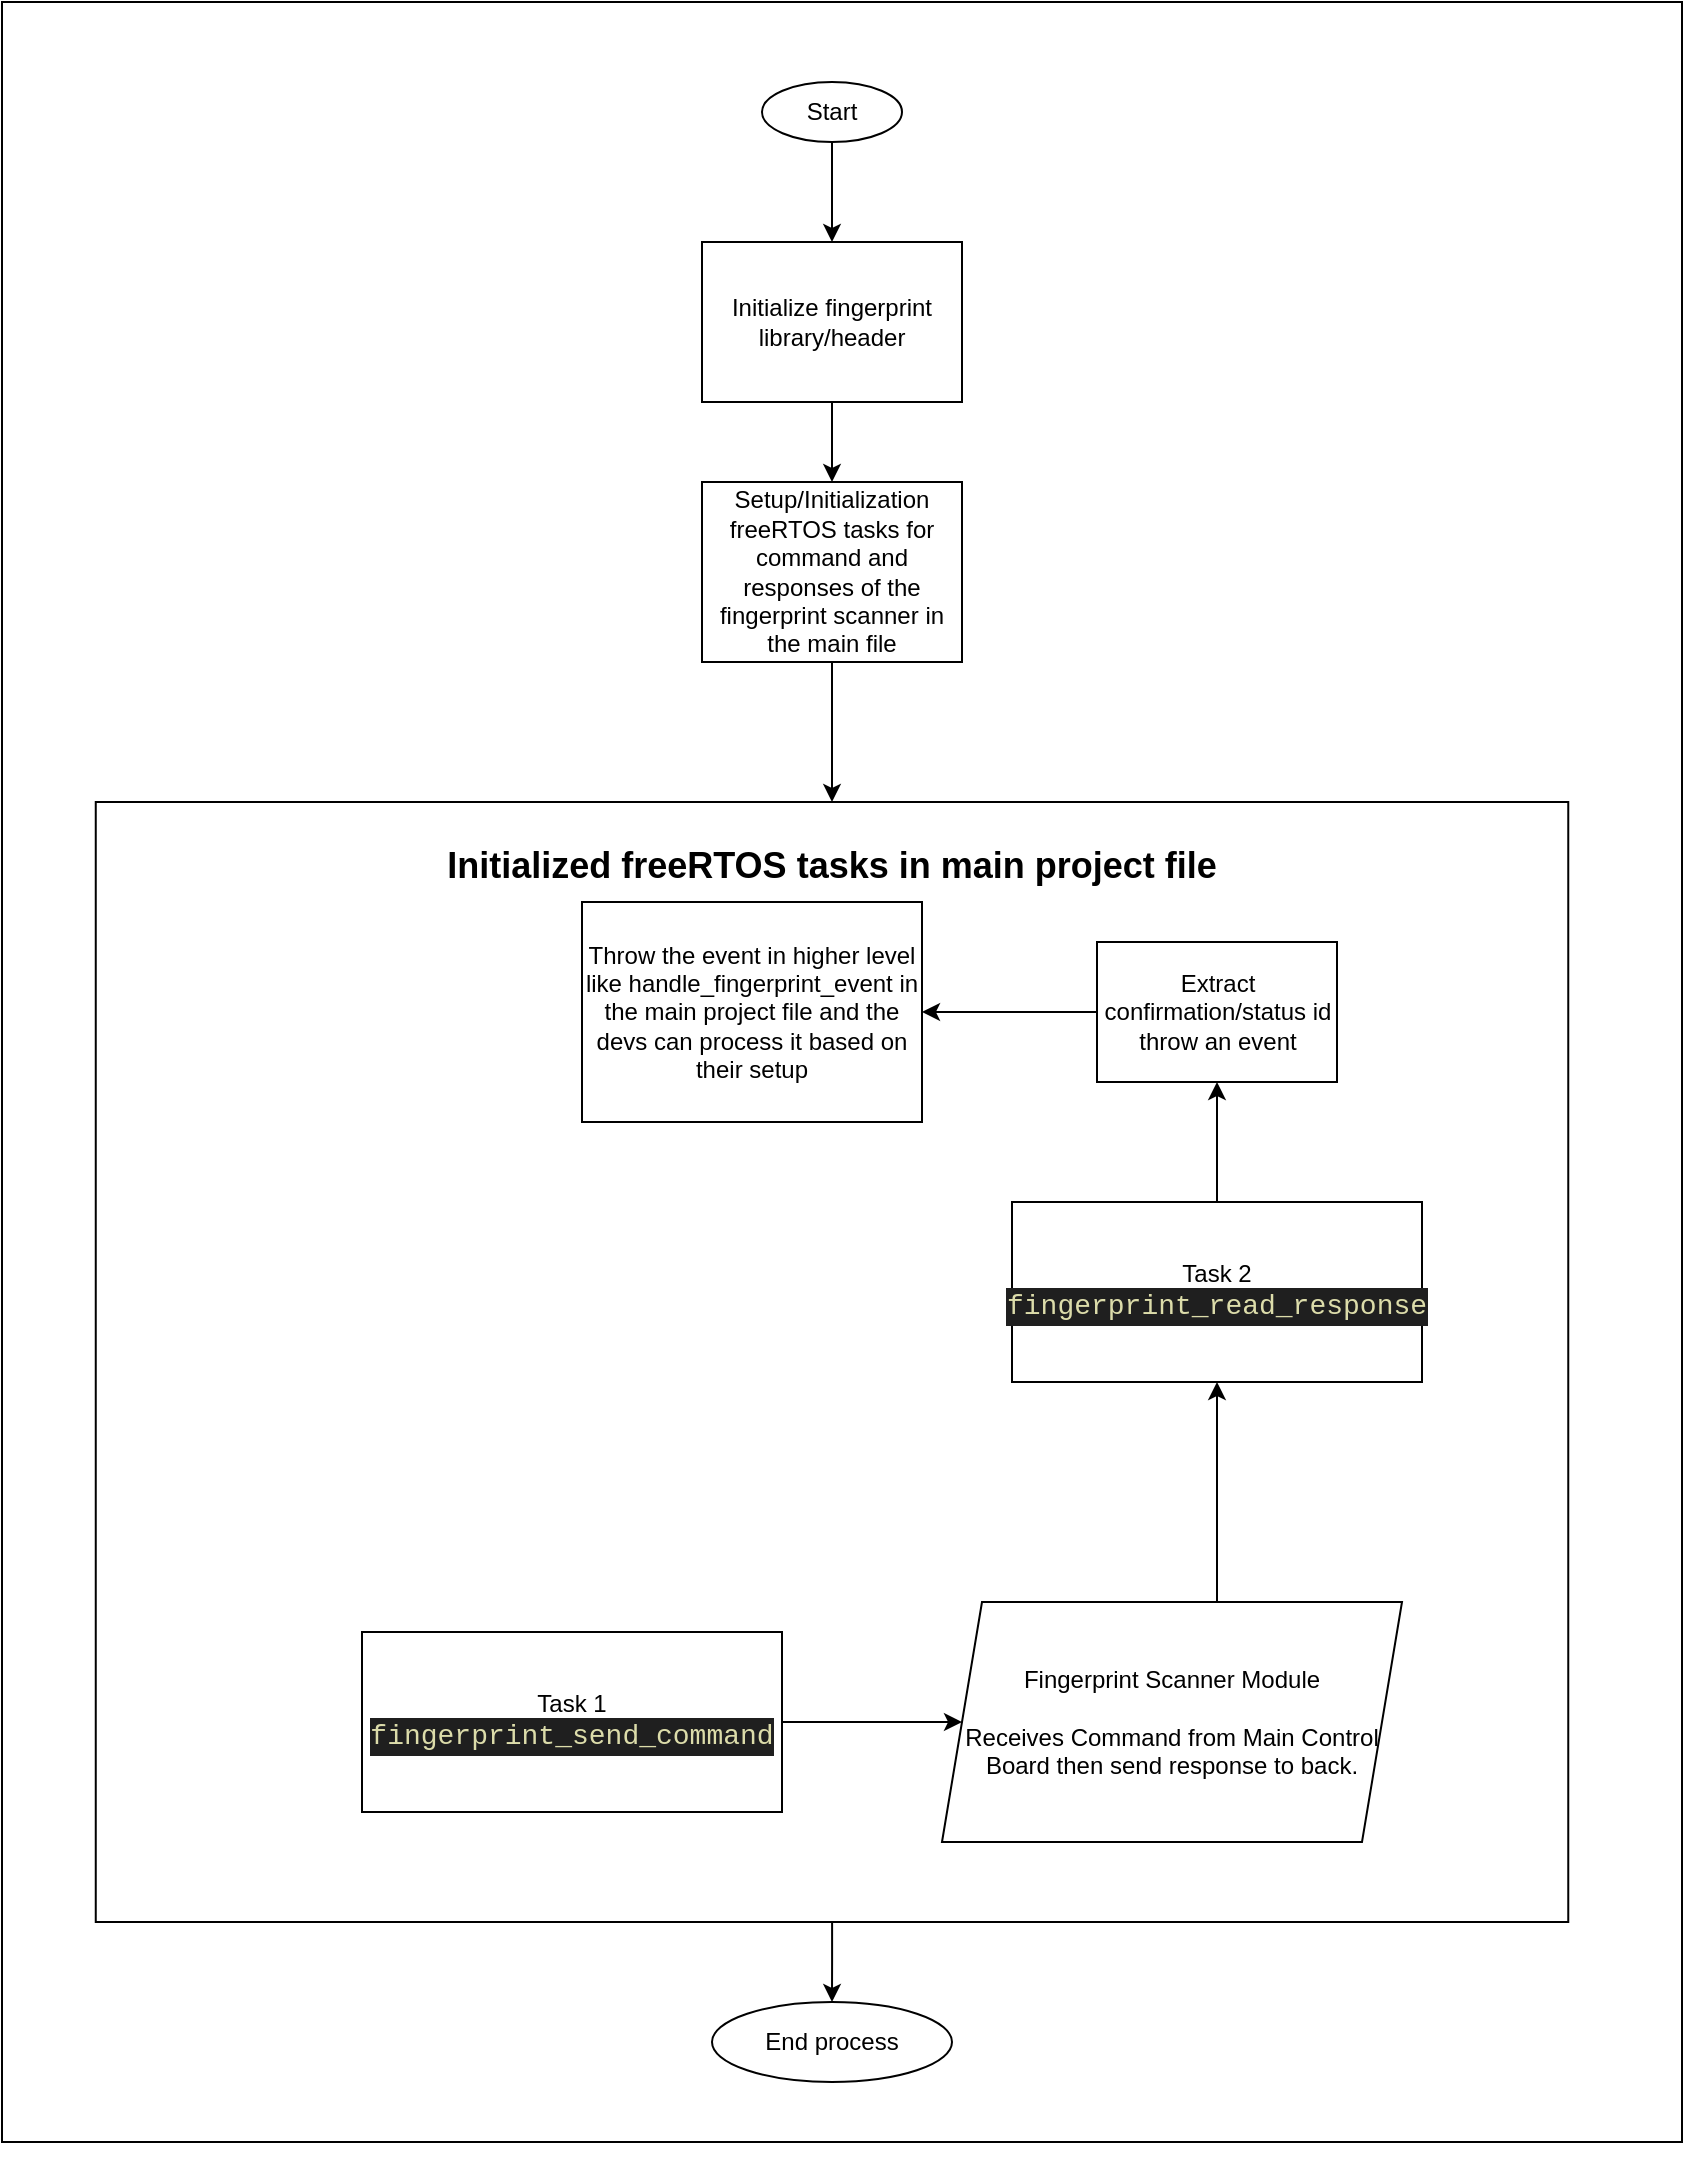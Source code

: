 <mxfile version="26.0.16">
  <diagram name="Page-1" id="9uW_o__b8WgmFLUVw2Tw">
    <mxGraphModel dx="3820" dy="1400" grid="1" gridSize="10" guides="1" tooltips="1" connect="1" arrows="1" fold="1" page="1" pageScale="1" pageWidth="850" pageHeight="1100" math="0" shadow="0">
      <root>
        <mxCell id="0" />
        <mxCell id="1" parent="0" />
        <mxCell id="aq0XtCBK7uv4Ma7wh72j-16" style="edgeStyle=orthogonalEdgeStyle;rounded=0;orthogonalLoop=1;jettySize=auto;html=1;entryX=0.5;entryY=0;entryDx=0;entryDy=0;" edge="1" parent="1" source="aq0XtCBK7uv4Ma7wh72j-1" target="aq0XtCBK7uv4Ma7wh72j-8">
          <mxGeometry relative="1" as="geometry" />
        </mxCell>
        <mxCell id="aq0XtCBK7uv4Ma7wh72j-1" value="Start" style="ellipse;whiteSpace=wrap;html=1;" vertex="1" parent="1">
          <mxGeometry x="-480" y="40" width="70" height="30" as="geometry" />
        </mxCell>
        <mxCell id="aq0XtCBK7uv4Ma7wh72j-26" style="edgeStyle=orthogonalEdgeStyle;rounded=0;orthogonalLoop=1;jettySize=auto;html=1;entryX=0.5;entryY=0;entryDx=0;entryDy=0;" edge="1" parent="1" source="aq0XtCBK7uv4Ma7wh72j-2" target="aq0XtCBK7uv4Ma7wh72j-24">
          <mxGeometry relative="1" as="geometry">
            <Array as="points">
              <mxPoint x="-445" y="380" />
              <mxPoint x="-445" y="380" />
            </Array>
          </mxGeometry>
        </mxCell>
        <mxCell id="aq0XtCBK7uv4Ma7wh72j-2" value="Setup/Initialization&lt;br&gt;freeRTOS tasks for command and responses of the fingerprint scanner in the main file" style="rounded=0;whiteSpace=wrap;html=1;" vertex="1" parent="1">
          <mxGeometry x="-510" y="240" width="130" height="90" as="geometry" />
        </mxCell>
        <mxCell id="aq0XtCBK7uv4Ma7wh72j-22" style="edgeStyle=orthogonalEdgeStyle;rounded=0;orthogonalLoop=1;jettySize=auto;html=1;entryX=0;entryY=0.5;entryDx=0;entryDy=0;" edge="1" parent="1" source="aq0XtCBK7uv4Ma7wh72j-4" target="aq0XtCBK7uv4Ma7wh72j-21">
          <mxGeometry relative="1" as="geometry">
            <Array as="points">
              <mxPoint x="-615" y="860" />
            </Array>
          </mxGeometry>
        </mxCell>
        <mxCell id="aq0XtCBK7uv4Ma7wh72j-4" value="Task 1&lt;br&gt;&lt;div style=&quot;color: rgb(204, 204, 204); background-color: rgb(31, 31, 31); font-family: Consolas, &amp;quot;Courier New&amp;quot;, monospace; font-size: 14px; line-height: 19px; white-space: pre;&quot;&gt;&lt;span style=&quot;color: #dcdcaa;&quot;&gt;fingerprint_send_command&lt;/span&gt;&lt;/div&gt;" style="rounded=0;whiteSpace=wrap;html=1;" vertex="1" parent="1">
          <mxGeometry x="-680" y="815" width="210" height="90" as="geometry" />
        </mxCell>
        <mxCell id="aq0XtCBK7uv4Ma7wh72j-33" style="edgeStyle=orthogonalEdgeStyle;rounded=0;orthogonalLoop=1;jettySize=auto;html=1;entryX=0.5;entryY=1;entryDx=0;entryDy=0;" edge="1" parent="1" source="aq0XtCBK7uv4Ma7wh72j-5" target="aq0XtCBK7uv4Ma7wh72j-29">
          <mxGeometry relative="1" as="geometry" />
        </mxCell>
        <mxCell id="aq0XtCBK7uv4Ma7wh72j-5" value="Task 2&lt;div&gt;&lt;div style=&quot;color: rgb(204, 204, 204); background-color: rgb(31, 31, 31); font-family: Consolas, &amp;quot;Courier New&amp;quot;, monospace; font-size: 14px; line-height: 19px; white-space: pre;&quot;&gt;&lt;span style=&quot;color: #dcdcaa;&quot;&gt;fingerprint_read_response&lt;/span&gt;&lt;/div&gt;&lt;/div&gt;" style="rounded=0;whiteSpace=wrap;html=1;" vertex="1" parent="1">
          <mxGeometry x="-355" y="600" width="205" height="90" as="geometry" />
        </mxCell>
        <mxCell id="aq0XtCBK7uv4Ma7wh72j-35" style="edgeStyle=orthogonalEdgeStyle;rounded=0;orthogonalLoop=1;jettySize=auto;html=1;entryX=0.5;entryY=0;entryDx=0;entryDy=0;" edge="1" parent="1" source="aq0XtCBK7uv4Ma7wh72j-24" target="aq0XtCBK7uv4Ma7wh72j-34">
          <mxGeometry relative="1" as="geometry" />
        </mxCell>
        <mxCell id="aq0XtCBK7uv4Ma7wh72j-24" value="&lt;h2&gt;Initialized freeRTOS tasks in main project file&lt;/h2&gt;" style="rounded=0;whiteSpace=wrap;html=1;glass=0;fillColor=none;align=center;verticalAlign=top;" vertex="1" parent="1">
          <mxGeometry x="-813.12" y="400" width="736.25" height="560" as="geometry" />
        </mxCell>
        <mxCell id="aq0XtCBK7uv4Ma7wh72j-17" style="edgeStyle=orthogonalEdgeStyle;rounded=0;orthogonalLoop=1;jettySize=auto;html=1;entryX=0.5;entryY=0;entryDx=0;entryDy=0;" edge="1" parent="1" source="aq0XtCBK7uv4Ma7wh72j-8" target="aq0XtCBK7uv4Ma7wh72j-2">
          <mxGeometry relative="1" as="geometry" />
        </mxCell>
        <mxCell id="aq0XtCBK7uv4Ma7wh72j-8" value="Initialize fingerprint library/header" style="rounded=0;whiteSpace=wrap;html=1;" vertex="1" parent="1">
          <mxGeometry x="-510" y="120" width="130" height="80" as="geometry" />
        </mxCell>
        <mxCell id="aq0XtCBK7uv4Ma7wh72j-28" style="edgeStyle=orthogonalEdgeStyle;rounded=0;orthogonalLoop=1;jettySize=auto;html=1;entryX=0.5;entryY=1;entryDx=0;entryDy=0;" edge="1" parent="1" source="aq0XtCBK7uv4Ma7wh72j-21" target="aq0XtCBK7uv4Ma7wh72j-5">
          <mxGeometry relative="1" as="geometry">
            <Array as="points">
              <mxPoint x="-252" y="860" />
              <mxPoint x="-252" y="745" />
            </Array>
          </mxGeometry>
        </mxCell>
        <mxCell id="aq0XtCBK7uv4Ma7wh72j-21" value="Fingerprint Scanner Module&lt;div&gt;&lt;br&gt;&lt;/div&gt;&lt;div&gt;Receives Command from Main Control Board then send response to back.&lt;/div&gt;" style="shape=parallelogram;perimeter=parallelogramPerimeter;whiteSpace=wrap;html=1;fixedSize=1;" vertex="1" parent="1">
          <mxGeometry x="-390" y="800" width="230" height="120" as="geometry" />
        </mxCell>
        <mxCell id="aq0XtCBK7uv4Ma7wh72j-32" style="edgeStyle=orthogonalEdgeStyle;rounded=0;orthogonalLoop=1;jettySize=auto;html=1;entryX=1;entryY=0.5;entryDx=0;entryDy=0;" edge="1" parent="1" source="aq0XtCBK7uv4Ma7wh72j-29" target="aq0XtCBK7uv4Ma7wh72j-30">
          <mxGeometry relative="1" as="geometry" />
        </mxCell>
        <mxCell id="aq0XtCBK7uv4Ma7wh72j-29" value="Extract confirmation/status id throw an event" style="rounded=0;whiteSpace=wrap;html=1;align=center;" vertex="1" parent="1">
          <mxGeometry x="-312.5" y="470" width="120" height="70" as="geometry" />
        </mxCell>
        <mxCell id="aq0XtCBK7uv4Ma7wh72j-30" value="Throw the event in higher level like handle_fingerprint_event in the main project file and the devs can process it based on their setup" style="rounded=0;whiteSpace=wrap;html=1;align=center;" vertex="1" parent="1">
          <mxGeometry x="-570" y="450" width="170" height="110" as="geometry" />
        </mxCell>
        <mxCell id="aq0XtCBK7uv4Ma7wh72j-34" value="End process" style="ellipse;whiteSpace=wrap;html=1;" vertex="1" parent="1">
          <mxGeometry x="-505" y="1000" width="120" height="40" as="geometry" />
        </mxCell>
        <mxCell id="aq0XtCBK7uv4Ma7wh72j-36" value="" style="rounded=0;whiteSpace=wrap;html=1;fillColor=none;" vertex="1" parent="1">
          <mxGeometry x="-860" width="840" height="1070" as="geometry" />
        </mxCell>
        <mxCell id="aq0XtCBK7uv4Ma7wh72j-37" style="edgeStyle=orthogonalEdgeStyle;rounded=0;orthogonalLoop=1;jettySize=auto;html=1;exitX=0.5;exitY=1;exitDx=0;exitDy=0;" edge="1" parent="1" source="aq0XtCBK7uv4Ma7wh72j-36" target="aq0XtCBK7uv4Ma7wh72j-36">
          <mxGeometry relative="1" as="geometry" />
        </mxCell>
      </root>
    </mxGraphModel>
  </diagram>
</mxfile>

